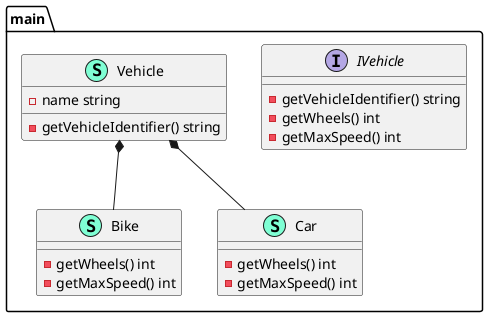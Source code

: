 @startuml
namespace main {
    class Bike << (S,Aquamarine) >> {
        - getWheels() int
        - getMaxSpeed() int

    }
    class Car << (S,Aquamarine) >> {
        - getWheels() int
        - getMaxSpeed() int

    }
    interface IVehicle  {
        - getVehicleIdentifier() string
        - getWheels() int
        - getMaxSpeed() int

    }
    class Vehicle << (S,Aquamarine) >> {
        - name string

        - getVehicleIdentifier() string

    }
}
"main.Vehicle" *-- "main.Bike"
"main.Vehicle" *-- "main.Car"



@enduml
